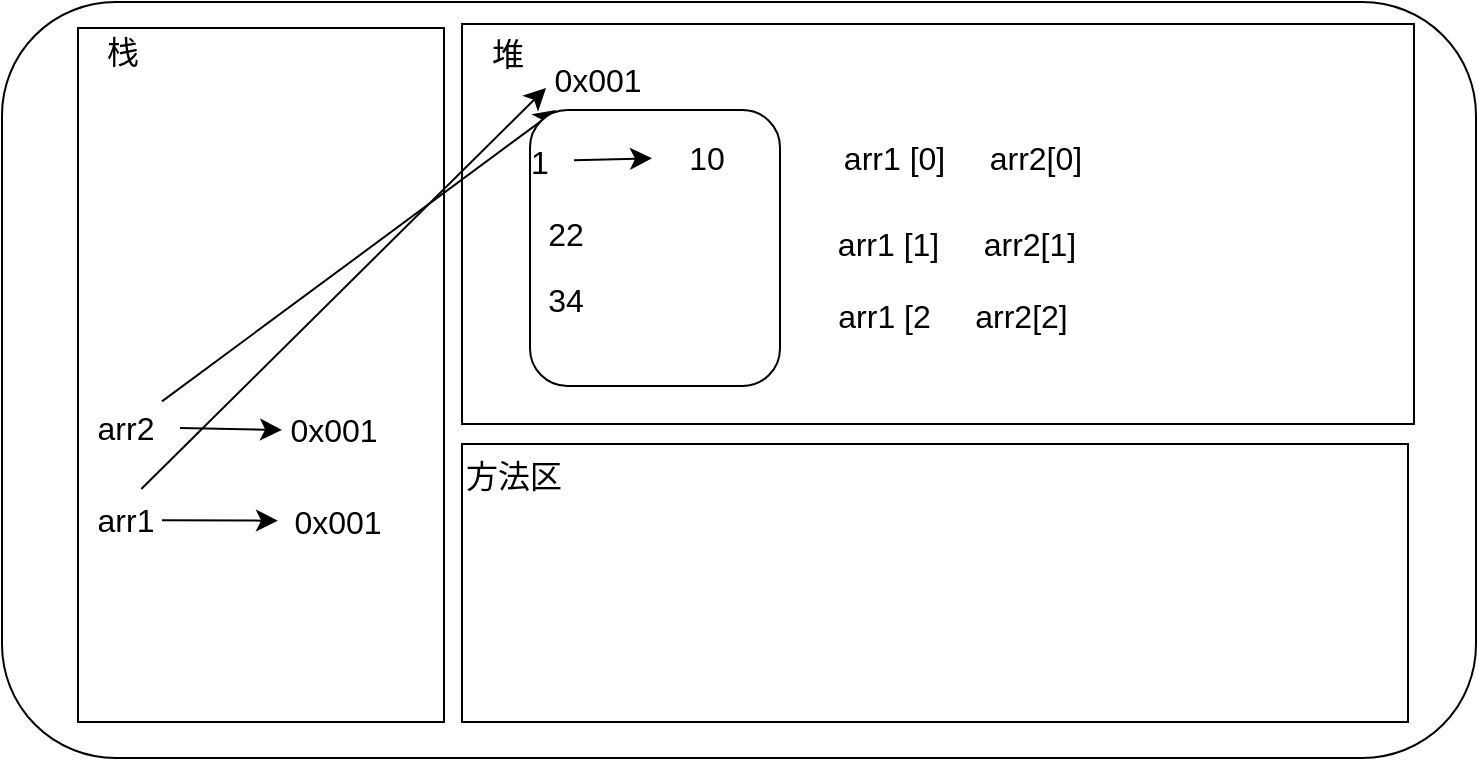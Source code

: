 <mxfile version="24.8.4">
  <diagram name="Page-1" id="FqdHs43BnUCMVHUMFNCo">
    <mxGraphModel dx="1912" dy="955" grid="0" gridSize="10" guides="1" tooltips="1" connect="1" arrows="1" fold="1" page="0" pageScale="1" pageWidth="827" pageHeight="1169" math="0" shadow="0">
      <root>
        <mxCell id="0" />
        <mxCell id="1" parent="0" />
        <mxCell id="HWVIOXMQ4AxRaVNNL75A-1" value="" style="rounded=1;whiteSpace=wrap;html=1;" vertex="1" parent="1">
          <mxGeometry x="43" y="160" width="737" height="378" as="geometry" />
        </mxCell>
        <mxCell id="HWVIOXMQ4AxRaVNNL75A-2" value="" style="rounded=0;whiteSpace=wrap;html=1;" vertex="1" parent="1">
          <mxGeometry x="81" y="173" width="183" height="347" as="geometry" />
        </mxCell>
        <mxCell id="HWVIOXMQ4AxRaVNNL75A-3" value="" style="rounded=0;whiteSpace=wrap;html=1;" vertex="1" parent="1">
          <mxGeometry x="273" y="381" width="473" height="139" as="geometry" />
        </mxCell>
        <mxCell id="HWVIOXMQ4AxRaVNNL75A-4" value="" style="rounded=0;whiteSpace=wrap;html=1;" vertex="1" parent="1">
          <mxGeometry x="273" y="171" width="476" height="200" as="geometry" />
        </mxCell>
        <mxCell id="HWVIOXMQ4AxRaVNNL75A-5" value="栈" style="text;html=1;align=center;verticalAlign=middle;whiteSpace=wrap;rounded=0;fontSize=16;" vertex="1" parent="1">
          <mxGeometry x="84" y="176" width="39" height="18" as="geometry" />
        </mxCell>
        <mxCell id="HWVIOXMQ4AxRaVNNL75A-6" value="堆" style="text;html=1;align=center;verticalAlign=middle;whiteSpace=wrap;rounded=0;fontSize=16;" vertex="1" parent="1">
          <mxGeometry x="276" y="176" width="40" height="19" as="geometry" />
        </mxCell>
        <mxCell id="HWVIOXMQ4AxRaVNNL75A-7" value="方法区" style="text;html=1;align=center;verticalAlign=middle;whiteSpace=wrap;rounded=0;fontSize=16;" vertex="1" parent="1">
          <mxGeometry x="273" y="385" width="52" height="23" as="geometry" />
        </mxCell>
        <mxCell id="HWVIOXMQ4AxRaVNNL75A-8" value="" style="edgeStyle=none;curved=1;rounded=0;orthogonalLoop=1;jettySize=auto;html=1;fontSize=12;startSize=8;endSize=8;" edge="1" parent="1" source="HWVIOXMQ4AxRaVNNL75A-10" target="HWVIOXMQ4AxRaVNNL75A-11">
          <mxGeometry relative="1" as="geometry" />
        </mxCell>
        <mxCell id="HWVIOXMQ4AxRaVNNL75A-9" style="edgeStyle=none;curved=1;rounded=0;orthogonalLoop=1;jettySize=auto;html=1;fontSize=12;startSize=8;endSize=8;entryX=0.067;entryY=0.645;entryDx=0;entryDy=0;entryPerimeter=0;" edge="1" parent="1" target="HWVIOXMQ4AxRaVNNL75A-17">
          <mxGeometry relative="1" as="geometry">
            <mxPoint x="112.644" y="403.5" as="sourcePoint" />
            <mxPoint x="316.0" y="213.5" as="targetPoint" />
          </mxGeometry>
        </mxCell>
        <mxCell id="HWVIOXMQ4AxRaVNNL75A-10" value="arr1" style="text;html=1;align=center;verticalAlign=middle;whiteSpace=wrap;rounded=0;fontSize=16;" vertex="1" parent="1">
          <mxGeometry x="87" y="404" width="36" height="30" as="geometry" />
        </mxCell>
        <mxCell id="HWVIOXMQ4AxRaVNNL75A-11" value="0x001" style="text;html=1;align=center;verticalAlign=middle;whiteSpace=wrap;rounded=0;fontSize=16;" vertex="1" parent="1">
          <mxGeometry x="181" y="404" width="60" height="31" as="geometry" />
        </mxCell>
        <mxCell id="HWVIOXMQ4AxRaVNNL75A-12" value="" style="edgeStyle=none;curved=1;rounded=0;orthogonalLoop=1;jettySize=auto;html=1;fontSize=12;startSize=8;endSize=8;entryX=0.067;entryY=0.516;entryDx=0;entryDy=0;entryPerimeter=0;" edge="1" parent="1" target="HWVIOXMQ4AxRaVNNL75A-15">
          <mxGeometry relative="1" as="geometry">
            <mxPoint x="132" y="373" as="sourcePoint" />
            <mxPoint x="181" y="406" as="targetPoint" />
          </mxGeometry>
        </mxCell>
        <mxCell id="HWVIOXMQ4AxRaVNNL75A-13" style="edgeStyle=none;curved=1;rounded=0;orthogonalLoop=1;jettySize=auto;html=1;fontSize=12;startSize=8;endSize=8;" edge="1" parent="1" source="HWVIOXMQ4AxRaVNNL75A-14" target="HWVIOXMQ4AxRaVNNL75A-17">
          <mxGeometry relative="1" as="geometry" />
        </mxCell>
        <mxCell id="HWVIOXMQ4AxRaVNNL75A-14" value="arr2" style="text;html=1;align=center;verticalAlign=middle;whiteSpace=wrap;rounded=0;fontSize=16;" vertex="1" parent="1">
          <mxGeometry x="87" y="358" width="36" height="30" as="geometry" />
        </mxCell>
        <mxCell id="HWVIOXMQ4AxRaVNNL75A-15" value="0x001" style="text;html=1;align=center;verticalAlign=middle;whiteSpace=wrap;rounded=0;fontSize=16;" vertex="1" parent="1">
          <mxGeometry x="179" y="358" width="60" height="31" as="geometry" />
        </mxCell>
        <mxCell id="HWVIOXMQ4AxRaVNNL75A-16" value="" style="rounded=1;whiteSpace=wrap;html=1;" vertex="1" parent="1">
          <mxGeometry x="307" y="214" width="125" height="138" as="geometry" />
        </mxCell>
        <mxCell id="HWVIOXMQ4AxRaVNNL75A-17" value="0x001" style="text;html=1;align=center;verticalAlign=middle;whiteSpace=wrap;rounded=0;fontSize=16;" vertex="1" parent="1">
          <mxGeometry x="311" y="183" width="60" height="31" as="geometry" />
        </mxCell>
        <mxCell id="HWVIOXMQ4AxRaVNNL75A-18" style="edgeStyle=none;curved=1;rounded=0;orthogonalLoop=1;jettySize=auto;html=1;fontSize=12;startSize=8;endSize=8;" edge="1" parent="1" source="HWVIOXMQ4AxRaVNNL75A-19" target="HWVIOXMQ4AxRaVNNL75A-23">
          <mxGeometry relative="1" as="geometry" />
        </mxCell>
        <mxCell id="HWVIOXMQ4AxRaVNNL75A-19" value="1" style="text;html=1;align=center;verticalAlign=middle;whiteSpace=wrap;rounded=0;fontSize=16;" vertex="1" parent="1">
          <mxGeometry x="295" y="224" width="34" height="31" as="geometry" />
        </mxCell>
        <mxCell id="HWVIOXMQ4AxRaVNNL75A-20" value="34" style="text;html=1;align=center;verticalAlign=middle;whiteSpace=wrap;rounded=0;fontSize=16;" vertex="1" parent="1">
          <mxGeometry x="295" y="293" width="60" height="31" as="geometry" />
        </mxCell>
        <mxCell id="HWVIOXMQ4AxRaVNNL75A-21" value="22" style="text;html=1;align=center;verticalAlign=middle;whiteSpace=wrap;rounded=0;fontSize=16;" vertex="1" parent="1">
          <mxGeometry x="295" y="263" width="60" height="26" as="geometry" />
        </mxCell>
        <mxCell id="HWVIOXMQ4AxRaVNNL75A-22" value="arr1 [0]&amp;nbsp; &amp;nbsp; &amp;nbsp;arr2[0]" style="text;html=1;align=center;verticalAlign=middle;whiteSpace=wrap;rounded=0;fontSize=16;" vertex="1" parent="1">
          <mxGeometry x="435" y="222" width="177" height="31" as="geometry" />
        </mxCell>
        <mxCell id="HWVIOXMQ4AxRaVNNL75A-23" value="10" style="text;html=1;align=center;verticalAlign=middle;whiteSpace=wrap;rounded=0;fontSize=16;" vertex="1" parent="1">
          <mxGeometry x="368" y="222" width="55" height="31" as="geometry" />
        </mxCell>
        <mxCell id="HWVIOXMQ4AxRaVNNL75A-24" value="arr1 [1]&amp;nbsp; &amp;nbsp; &amp;nbsp;arr2[1]" style="text;html=1;align=center;verticalAlign=middle;whiteSpace=wrap;rounded=0;fontSize=16;" vertex="1" parent="1">
          <mxGeometry x="432" y="265" width="177" height="31" as="geometry" />
        </mxCell>
        <mxCell id="HWVIOXMQ4AxRaVNNL75A-25" value="arr1 [2&amp;nbsp; &amp;nbsp; &amp;nbsp;arr2[2]" style="text;html=1;align=center;verticalAlign=middle;whiteSpace=wrap;rounded=0;fontSize=16;" vertex="1" parent="1">
          <mxGeometry x="430" y="301" width="177" height="31" as="geometry" />
        </mxCell>
      </root>
    </mxGraphModel>
  </diagram>
</mxfile>

